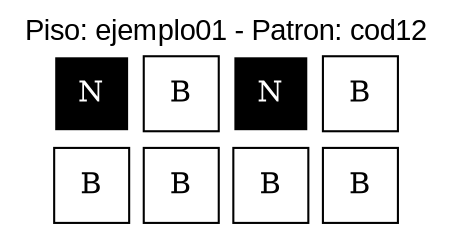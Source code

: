 digraph {
	fontname=arial fontsize=14 label="Piso: ejemplo01 - Patron: cod12" labelloc=t nodesep=0.1 ranksep=0.1
	00 [label=N color=white fillcolor=black fontcolor=white shape=square style=filled]
	01 [label=B fillcolor=white shape=square style=filled]
	02 [label=N color=white fillcolor=black fontcolor=white shape=square style=filled]
	03 [label=B fillcolor=white shape=square style=filled]
	10 [label=B fillcolor=white shape=square style=filled]
	11 [label=B fillcolor=white shape=square style=filled]
	12 [label=B fillcolor=white shape=square style=filled]
	13 [label=B fillcolor=white shape=square style=filled]
	00 -> 10 [style=invis]
	01 -> 11 [style=invis]
	02 -> 12 [style=invis]
	03 -> 13 [style=invis]
}

